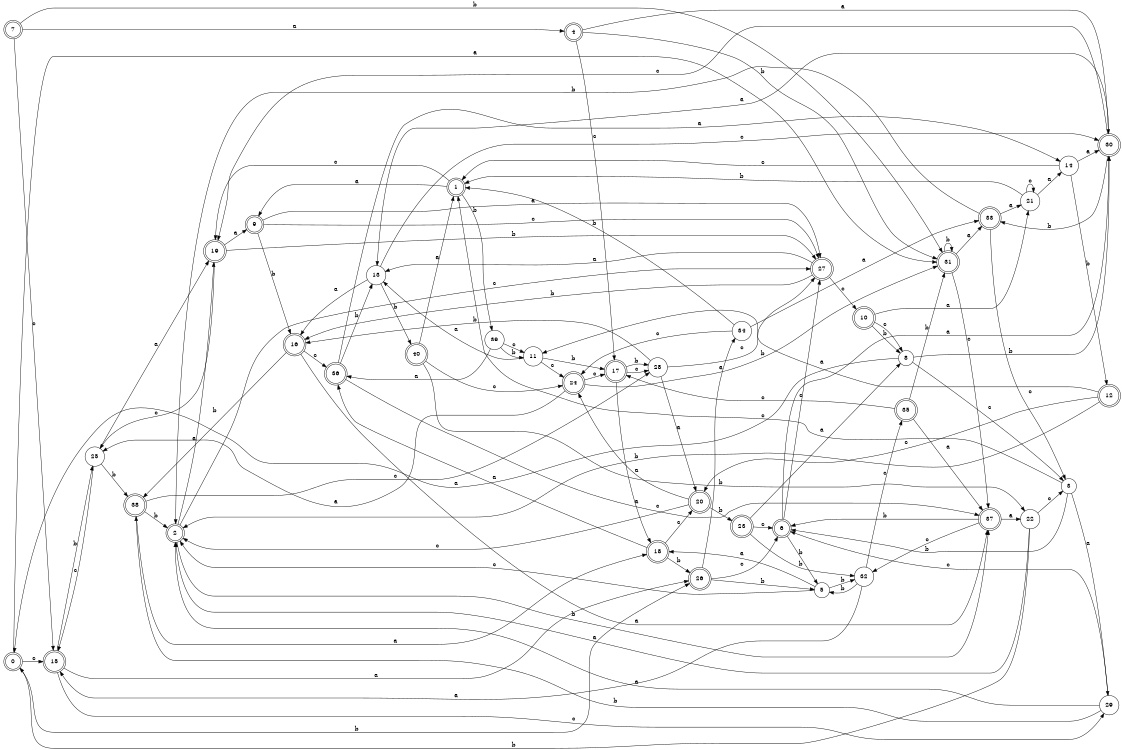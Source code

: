 digraph n33_7 {
__start0 [label="" shape="none"];

rankdir=LR;
size="8,5";

s0 [style="rounded,filled", color="black", fillcolor="white" shape="doublecircle", label="0"];
s1 [style="rounded,filled", color="black", fillcolor="white" shape="doublecircle", label="1"];
s2 [style="rounded,filled", color="black", fillcolor="white" shape="doublecircle", label="2"];
s3 [style="filled", color="black", fillcolor="white" shape="circle", label="3"];
s4 [style="rounded,filled", color="black", fillcolor="white" shape="doublecircle", label="4"];
s5 [style="filled", color="black", fillcolor="white" shape="circle", label="5"];
s6 [style="rounded,filled", color="black", fillcolor="white" shape="doublecircle", label="6"];
s7 [style="rounded,filled", color="black", fillcolor="white" shape="doublecircle", label="7"];
s8 [style="filled", color="black", fillcolor="white" shape="circle", label="8"];
s9 [style="rounded,filled", color="black", fillcolor="white" shape="doublecircle", label="9"];
s10 [style="rounded,filled", color="black", fillcolor="white" shape="doublecircle", label="10"];
s11 [style="filled", color="black", fillcolor="white" shape="circle", label="11"];
s12 [style="rounded,filled", color="black", fillcolor="white" shape="doublecircle", label="12"];
s13 [style="filled", color="black", fillcolor="white" shape="circle", label="13"];
s14 [style="filled", color="black", fillcolor="white" shape="circle", label="14"];
s15 [style="rounded,filled", color="black", fillcolor="white" shape="doublecircle", label="15"];
s16 [style="rounded,filled", color="black", fillcolor="white" shape="doublecircle", label="16"];
s17 [style="rounded,filled", color="black", fillcolor="white" shape="doublecircle", label="17"];
s18 [style="rounded,filled", color="black", fillcolor="white" shape="doublecircle", label="18"];
s19 [style="rounded,filled", color="black", fillcolor="white" shape="doublecircle", label="19"];
s20 [style="rounded,filled", color="black", fillcolor="white" shape="doublecircle", label="20"];
s21 [style="filled", color="black", fillcolor="white" shape="circle", label="21"];
s22 [style="filled", color="black", fillcolor="white" shape="circle", label="22"];
s23 [style="rounded,filled", color="black", fillcolor="white" shape="doublecircle", label="23"];
s24 [style="rounded,filled", color="black", fillcolor="white" shape="doublecircle", label="24"];
s25 [style="filled", color="black", fillcolor="white" shape="circle", label="25"];
s26 [style="rounded,filled", color="black", fillcolor="white" shape="doublecircle", label="26"];
s27 [style="rounded,filled", color="black", fillcolor="white" shape="doublecircle", label="27"];
s28 [style="filled", color="black", fillcolor="white" shape="circle", label="28"];
s29 [style="filled", color="black", fillcolor="white" shape="circle", label="29"];
s30 [style="rounded,filled", color="black", fillcolor="white" shape="doublecircle", label="30"];
s31 [style="rounded,filled", color="black", fillcolor="white" shape="doublecircle", label="31"];
s32 [style="filled", color="black", fillcolor="white" shape="circle", label="32"];
s33 [style="rounded,filled", color="black", fillcolor="white" shape="doublecircle", label="33"];
s34 [style="filled", color="black", fillcolor="white" shape="circle", label="34"];
s35 [style="rounded,filled", color="black", fillcolor="white" shape="doublecircle", label="35"];
s36 [style="rounded,filled", color="black", fillcolor="white" shape="doublecircle", label="36"];
s37 [style="rounded,filled", color="black", fillcolor="white" shape="doublecircle", label="37"];
s38 [style="rounded,filled", color="black", fillcolor="white" shape="doublecircle", label="38"];
s39 [style="filled", color="black", fillcolor="white" shape="circle", label="39"];
s40 [style="rounded,filled", color="black", fillcolor="white" shape="doublecircle", label="40"];
s0 -> s31 [label="a"];
s0 -> s26 [label="b"];
s0 -> s15 [label="c"];
s1 -> s9 [label="a"];
s1 -> s39 [label="b"];
s1 -> s19 [label="c"];
s2 -> s19 [label="a"];
s2 -> s37 [label="b"];
s2 -> s27 [label="c"];
s3 -> s29 [label="a"];
s3 -> s6 [label="b"];
s3 -> s1 [label="c"];
s4 -> s30 [label="a"];
s4 -> s31 [label="b"];
s4 -> s17 [label="c"];
s5 -> s18 [label="a"];
s5 -> s32 [label="b"];
s5 -> s2 [label="c"];
s6 -> s30 [label="a"];
s6 -> s5 [label="b"];
s6 -> s27 [label="c"];
s7 -> s4 [label="a"];
s7 -> s31 [label="b"];
s7 -> s15 [label="c"];
s8 -> s0 [label="a"];
s8 -> s30 [label="b"];
s8 -> s3 [label="c"];
s9 -> s27 [label="a"];
s9 -> s16 [label="b"];
s9 -> s27 [label="c"];
s10 -> s21 [label="a"];
s10 -> s8 [label="b"];
s10 -> s8 [label="c"];
s11 -> s13 [label="a"];
s11 -> s17 [label="b"];
s11 -> s24 [label="c"];
s12 -> s11 [label="a"];
s12 -> s2 [label="b"];
s12 -> s20 [label="c"];
s13 -> s16 [label="a"];
s13 -> s40 [label="b"];
s13 -> s30 [label="c"];
s14 -> s30 [label="a"];
s14 -> s12 [label="b"];
s14 -> s1 [label="c"];
s15 -> s26 [label="a"];
s15 -> s25 [label="b"];
s15 -> s29 [label="c"];
s16 -> s37 [label="a"];
s16 -> s38 [label="b"];
s16 -> s36 [label="c"];
s17 -> s18 [label="a"];
s17 -> s28 [label="b"];
s17 -> s28 [label="c"];
s18 -> s36 [label="a"];
s18 -> s26 [label="b"];
s18 -> s20 [label="c"];
s19 -> s9 [label="a"];
s19 -> s27 [label="b"];
s19 -> s25 [label="c"];
s20 -> s24 [label="a"];
s20 -> s23 [label="b"];
s20 -> s2 [label="c"];
s21 -> s14 [label="a"];
s21 -> s1 [label="b"];
s21 -> s21 [label="c"];
s22 -> s2 [label="a"];
s22 -> s0 [label="b"];
s22 -> s3 [label="c"];
s23 -> s8 [label="a"];
s23 -> s32 [label="b"];
s23 -> s6 [label="c"];
s24 -> s25 [label="a"];
s24 -> s31 [label="b"];
s24 -> s17 [label="c"];
s25 -> s19 [label="a"];
s25 -> s38 [label="b"];
s25 -> s15 [label="c"];
s26 -> s34 [label="a"];
s26 -> s5 [label="b"];
s26 -> s6 [label="c"];
s27 -> s13 [label="a"];
s27 -> s16 [label="b"];
s27 -> s10 [label="c"];
s28 -> s20 [label="a"];
s28 -> s16 [label="b"];
s28 -> s27 [label="c"];
s29 -> s2 [label="a"];
s29 -> s38 [label="b"];
s29 -> s6 [label="c"];
s30 -> s13 [label="a"];
s30 -> s33 [label="b"];
s30 -> s19 [label="c"];
s31 -> s33 [label="a"];
s31 -> s31 [label="b"];
s31 -> s37 [label="c"];
s32 -> s15 [label="a"];
s32 -> s5 [label="b"];
s32 -> s35 [label="c"];
s33 -> s21 [label="a"];
s33 -> s2 [label="b"];
s33 -> s3 [label="c"];
s34 -> s33 [label="a"];
s34 -> s1 [label="b"];
s34 -> s24 [label="c"];
s35 -> s37 [label="a"];
s35 -> s31 [label="b"];
s35 -> s17 [label="c"];
s36 -> s14 [label="a"];
s36 -> s13 [label="b"];
s36 -> s37 [label="c"];
s37 -> s22 [label="a"];
s37 -> s6 [label="b"];
s37 -> s32 [label="c"];
s38 -> s18 [label="a"];
s38 -> s2 [label="b"];
s38 -> s28 [label="c"];
s39 -> s36 [label="a"];
s39 -> s11 [label="b"];
s39 -> s11 [label="c"];
s40 -> s1 [label="a"];
s40 -> s22 [label="b"];
s40 -> s24 [label="c"];

}